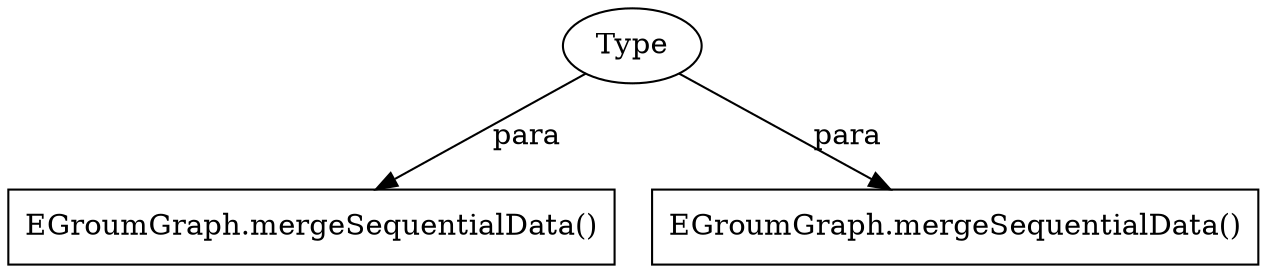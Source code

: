 digraph "6080" {
1 [label="EGroumGraph.mergeSequentialData()" shape=box]
2 [label="Type" shape=ellipse]
3 [label="EGroumGraph.mergeSequentialData()" shape=box]
2 -> 1 [label="para"];
2 -> 3 [label="para"];
}